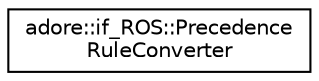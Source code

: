 digraph "Graphical Class Hierarchy"
{
 // LATEX_PDF_SIZE
  edge [fontname="Helvetica",fontsize="10",labelfontname="Helvetica",labelfontsize="10"];
  node [fontname="Helvetica",fontsize="10",shape=record];
  rankdir="LR";
  Node0 [label="adore::if_ROS::Precedence\lRuleConverter",height=0.2,width=0.4,color="black", fillcolor="white", style="filled",URL="$structadore_1_1if__ROS_1_1PrecedenceRuleConverter.html",tooltip=" "];
}
